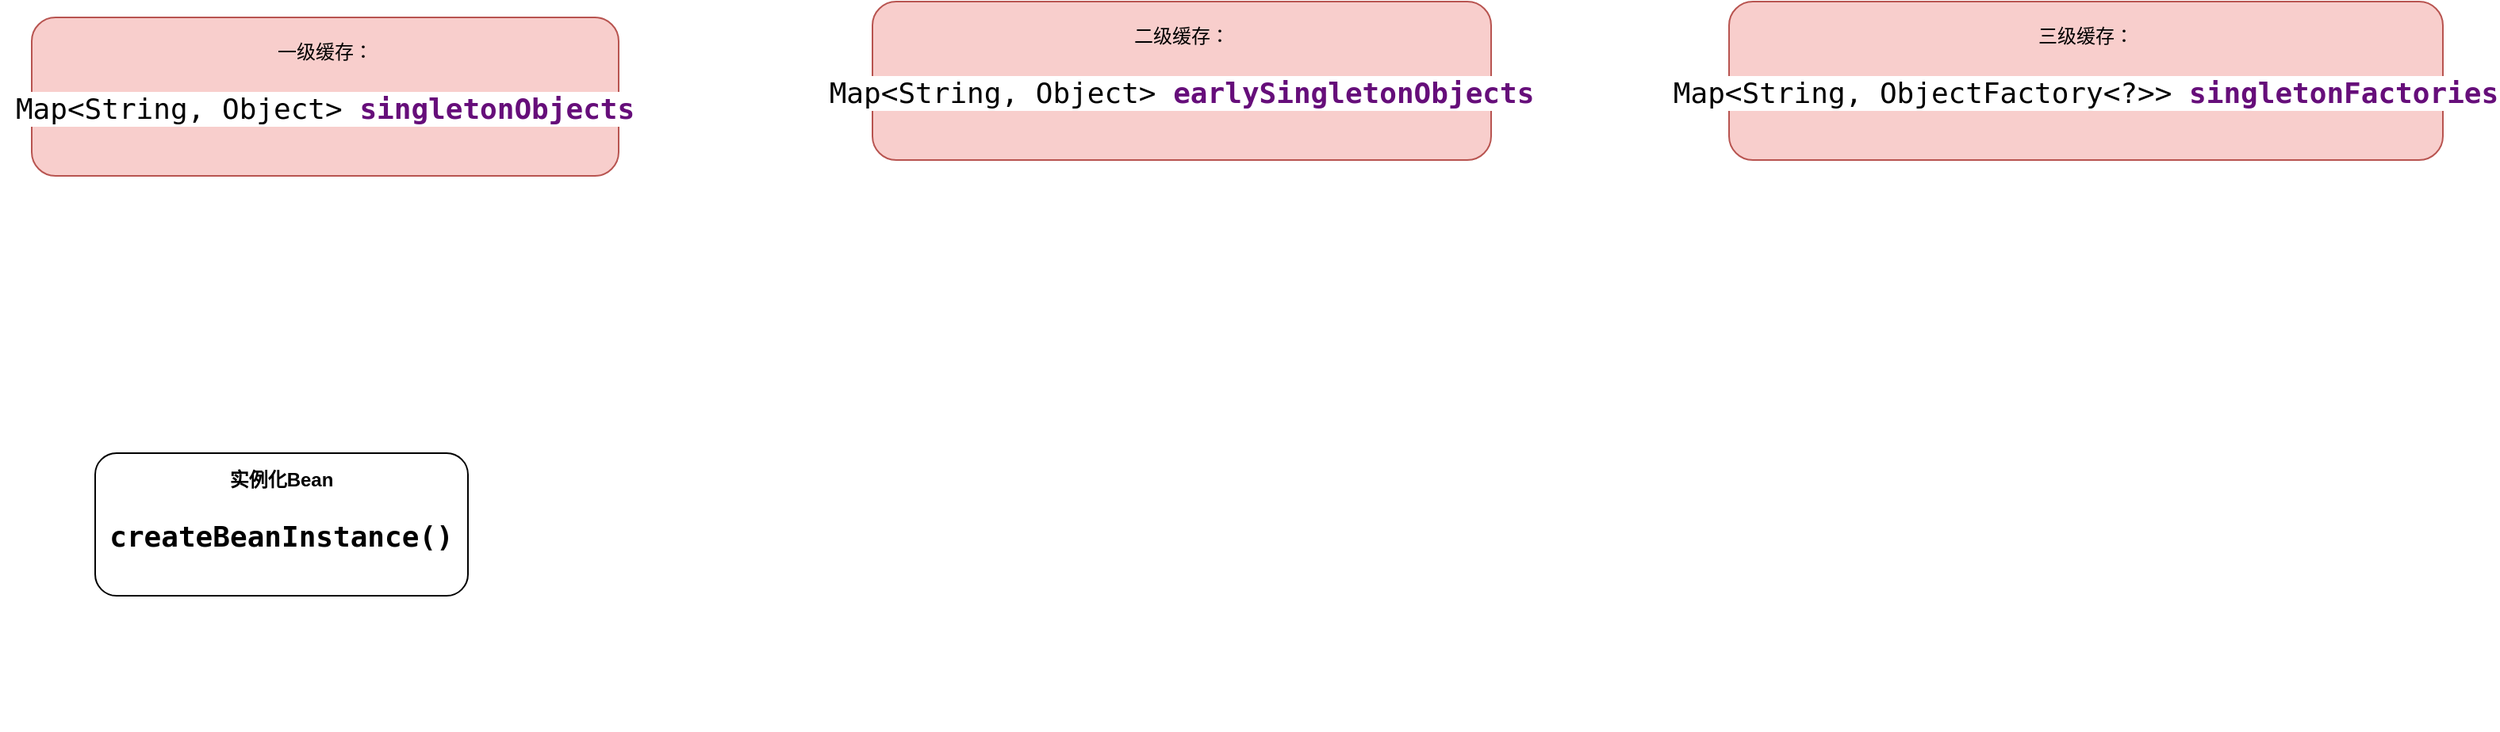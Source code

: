 <mxfile version="24.7.7">
  <diagram name="第 1 页" id="6RylVw3g7EhP-lsxFx7U">
    <mxGraphModel dx="2074" dy="746" grid="1" gridSize="10" guides="1" tooltips="1" connect="1" arrows="1" fold="1" page="1" pageScale="1" pageWidth="827" pageHeight="1169" math="0" shadow="0">
      <root>
        <mxCell id="0" />
        <mxCell id="1" parent="0" />
        <mxCell id="d3hzj_n655Mc2UOrFgAX-1" value="一级缓存：&lt;div&gt;&lt;pre style=&quot;background-color: rgb(255, 255, 255); font-family: &amp;quot;JetBrains Mono&amp;quot;, monospace; font-size: 13.5pt;&quot;&gt;Map&amp;lt;String, Object&amp;gt; &lt;span style=&quot;color:#660e7a;font-weight:bold;&quot;&gt;singletonObjects&lt;/span&gt;&lt;/pre&gt;&lt;/div&gt;" style="rounded=1;whiteSpace=wrap;html=1;fillColor=#f8cecc;strokeColor=#b85450;" vertex="1" parent="1">
          <mxGeometry x="410" y="310" width="370" height="100" as="geometry" />
        </mxCell>
        <mxCell id="d3hzj_n655Mc2UOrFgAX-2" value="二级缓存：&lt;div&gt;&lt;pre style=&quot;background-color: rgb(255, 255, 255); font-family: &amp;quot;JetBrains Mono&amp;quot;, monospace; font-size: 13.5pt;&quot;&gt;&lt;pre style=&quot;font-family: &amp;quot;JetBrains Mono&amp;quot;, monospace; font-size: 13.5pt;&quot;&gt;Map&amp;lt;String, Object&amp;gt; &lt;span style=&quot;color:#660e7a;font-weight:bold;&quot;&gt;earlySingletonObjects&lt;/span&gt;&lt;/pre&gt;&lt;/pre&gt;&lt;/div&gt;" style="rounded=1;whiteSpace=wrap;html=1;fillColor=#f8cecc;strokeColor=#b85450;" vertex="1" parent="1">
          <mxGeometry x="940" y="300" width="390" height="100" as="geometry" />
        </mxCell>
        <mxCell id="d3hzj_n655Mc2UOrFgAX-3" value="&lt;pre style=&quot;background-color:#ffffff;color:#000000;font-family:&#39;JetBrains Mono&#39;,monospace;font-size:13.5pt;&quot;&gt;&lt;br&gt;&lt;/pre&gt;" style="text;whiteSpace=wrap;html=1;" vertex="1" parent="1">
          <mxGeometry x="390" y="680" width="470" height="80" as="geometry" />
        </mxCell>
        <mxCell id="d3hzj_n655Mc2UOrFgAX-4" value="三级缓存：&lt;div&gt;&lt;pre style=&quot;background-color: rgb(255, 255, 255); font-family: &amp;quot;JetBrains Mono&amp;quot;, monospace; font-size: 13.5pt;&quot;&gt;&lt;pre style=&quot;font-family: &amp;quot;JetBrains Mono&amp;quot;, monospace; font-size: 13.5pt;&quot;&gt;Map&amp;lt;String, ObjectFactory&amp;lt;?&amp;gt;&amp;gt; &lt;span style=&quot;color:#660e7a;font-weight:bold;&quot;&gt;singletonFactories&lt;/span&gt;&lt;/pre&gt;&lt;/pre&gt;&lt;/div&gt;" style="rounded=1;whiteSpace=wrap;html=1;fillColor=#f8cecc;strokeColor=#b85450;" vertex="1" parent="1">
          <mxGeometry x="1480" y="300" width="450" height="100" as="geometry" />
        </mxCell>
        <mxCell id="d3hzj_n655Mc2UOrFgAX-5" value="&lt;b&gt;实例化Bean&lt;/b&gt;&lt;div&gt;&lt;pre style=&quot;background-color: rgb(255, 255, 255); font-family: &amp;quot;JetBrains Mono&amp;quot;, monospace; font-size: 13.5pt;&quot;&gt;&lt;b&gt;createBeanInstance()&lt;/b&gt;&lt;/pre&gt;&lt;/div&gt;" style="rounded=1;whiteSpace=wrap;html=1;" vertex="1" parent="1">
          <mxGeometry x="450" y="585" width="235" height="90" as="geometry" />
        </mxCell>
      </root>
    </mxGraphModel>
  </diagram>
</mxfile>
